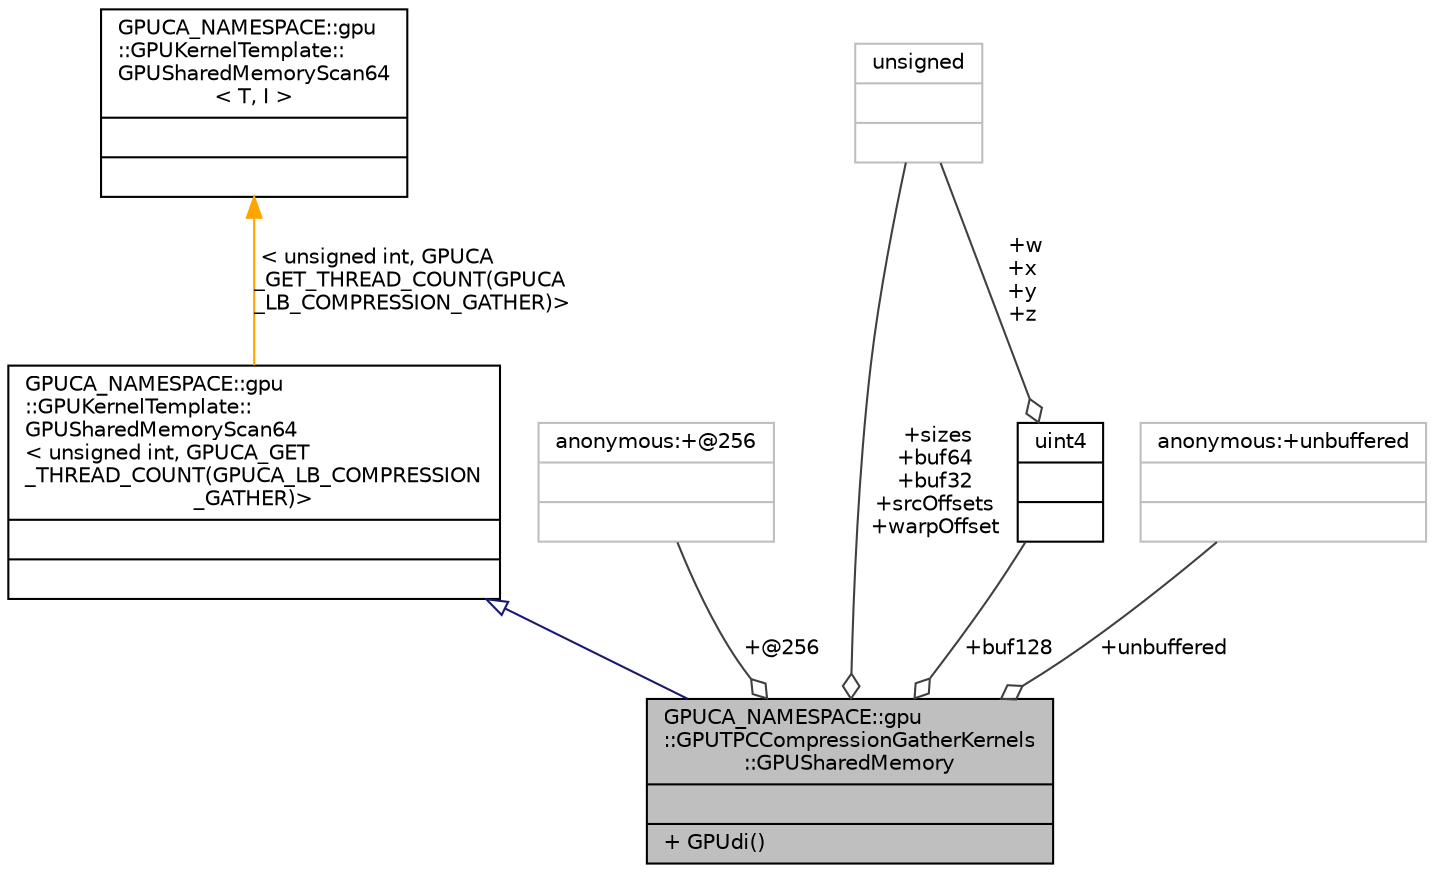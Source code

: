 digraph "GPUCA_NAMESPACE::gpu::GPUTPCCompressionGatherKernels::GPUSharedMemory"
{
 // INTERACTIVE_SVG=YES
  bgcolor="transparent";
  edge [fontname="Helvetica",fontsize="10",labelfontname="Helvetica",labelfontsize="10"];
  node [fontname="Helvetica",fontsize="10",shape=record];
  Node3 [label="{GPUCA_NAMESPACE::gpu\l::GPUTPCCompressionGatherKernels\l::GPUSharedMemory\n||+ GPUdi()\l}",height=0.2,width=0.4,color="black", fillcolor="grey75", style="filled", fontcolor="black"];
  Node4 -> Node3 [dir="back",color="midnightblue",fontsize="10",style="solid",arrowtail="onormal",fontname="Helvetica"];
  Node4 [label="{GPUCA_NAMESPACE::gpu\l::GPUKernelTemplate::\lGPUSharedMemoryScan64\l\< unsigned int, GPUCA_GET\l_THREAD_COUNT(GPUCA_LB_COMPRESSION\l_GATHER)\>\n||}",height=0.2,width=0.4,color="black",URL="$dd/deb/structGPUCA__NAMESPACE_1_1gpu_1_1GPUKernelTemplate_1_1GPUSharedMemoryScan64.html"];
  Node5 -> Node4 [dir="back",color="orange",fontsize="10",style="solid",label=" \< unsigned int, GPUCA\l_GET_THREAD_COUNT(GPUCA\l_LB_COMPRESSION_GATHER)\>" ,fontname="Helvetica"];
  Node5 [label="{GPUCA_NAMESPACE::gpu\l::GPUKernelTemplate::\lGPUSharedMemoryScan64\l\< T, I \>\n||}",height=0.2,width=0.4,color="black",URL="$dd/deb/structGPUCA__NAMESPACE_1_1gpu_1_1GPUKernelTemplate_1_1GPUSharedMemoryScan64.html"];
  Node6 -> Node3 [color="grey25",fontsize="10",style="solid",label=" +@256" ,arrowhead="odiamond",fontname="Helvetica"];
  Node6 [label="{anonymous:+@256\n||}",height=0.2,width=0.4,color="grey75"];
  Node7 -> Node3 [color="grey25",fontsize="10",style="solid",label=" +buf128" ,arrowhead="odiamond",fontname="Helvetica"];
  Node7 [label="{uint4\n||}",height=0.2,width=0.4,color="black",URL="$da/d09/structuint4.html"];
  Node8 -> Node7 [color="grey25",fontsize="10",style="solid",label=" +w\n+x\n+y\n+z" ,arrowhead="odiamond",fontname="Helvetica"];
  Node8 [label="{unsigned\n||}",height=0.2,width=0.4,color="grey75"];
  Node9 -> Node3 [color="grey25",fontsize="10",style="solid",label=" +unbuffered" ,arrowhead="odiamond",fontname="Helvetica"];
  Node9 [label="{anonymous:+unbuffered\n||}",height=0.2,width=0.4,color="grey75"];
  Node8 -> Node3 [color="grey25",fontsize="10",style="solid",label=" +sizes\n+buf64\n+buf32\n+srcOffsets\n+warpOffset" ,arrowhead="odiamond",fontname="Helvetica"];
}
